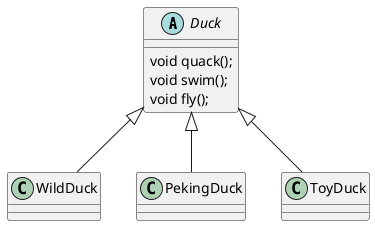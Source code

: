 @startuml

abstract class Duck{
  void quack();
  void swim();
  void fly();
}
Duck <|-- WildDuck
Duck <|-- PekingDuck
Duck <|-- ToyDuck




@enduml